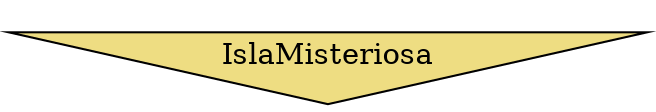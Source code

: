 digraph "Otro munssdo" {
    node [style=filled];
    "IslaMisteriosa" [shape=invtriangle, fillcolor=lightgoldenrod, pos="400,0!"];
}
